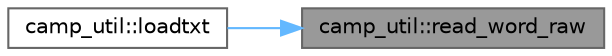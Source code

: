 digraph "camp_util::read_word_raw"
{
 // LATEX_PDF_SIZE
  bgcolor="transparent";
  edge [fontname=Helvetica,fontsize=10,labelfontname=Helvetica,labelfontsize=10];
  node [fontname=Helvetica,fontsize=10,shape=box,height=0.2,width=0.4];
  rankdir="RL";
  Node1 [label="camp_util::read_word_raw",height=0.2,width=0.4,color="gray40", fillcolor="grey60", style="filled", fontcolor="black",tooltip="Read a white-space delimited word from a file, signaling if we have EOL or EOF. If EOL or EOF are tru..."];
  Node1 -> Node2 [dir="back",color="steelblue1",style="solid"];
  Node2 [label="camp_util::loadtxt",height=0.2,width=0.4,color="grey40", fillcolor="white", style="filled",URL="$namespacecamp__util.html#a8880473ee9de8b37a6612c3a110661df",tooltip="Load a real array from a text file."];
}

